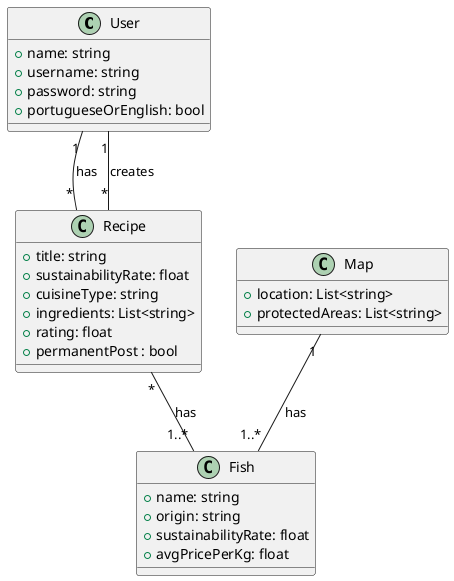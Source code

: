 @startuml domain modeling

class User {
    + name: string
    + username: string
    + password: string
    + portugueseOrEnglish: bool 
    ' (If true, the app will be in Portuguese, otherwise, it will be in English.)
}

class Recipe {
    + title: string
    + sustainabilityRate: float
    + cuisineType: string
    + ingredients: List<string>
    + rating: float
    + permanentPost : bool
}


class Fish {
    + name: string
    + origin: string
    + sustainabilityRate: float
    + avgPricePerKg: float
}

class Map {
    + location: List<string>
    + protectedAreas: List<string>
}


User "1" -- "*" Recipe : has
Map "1" -- "1..*" Fish : has
Recipe "*" -- "1..*" Fish : has
User "1" -- "*" Recipe : creates
@enduml

